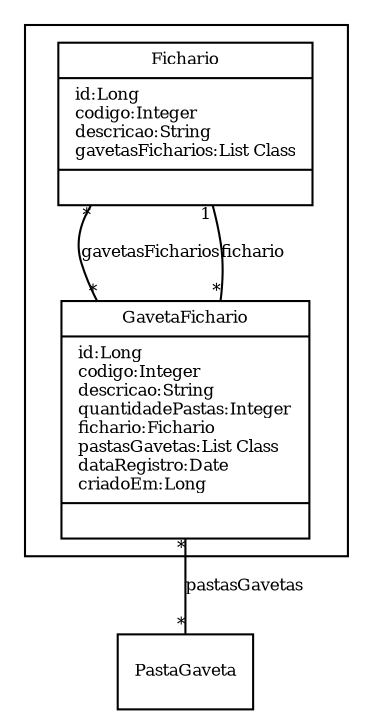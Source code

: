 digraph G{
fontname = "Times-Roman"
fontsize = 8

node [
        fontname = "Times-Roman"
        fontsize = 8
        shape = "record"
]

edge [
        fontname = "Times-Roman"
        fontsize = 8
]

subgraph clusterFICHARIOS
{
Fichario [label = "{Fichario|id:Long\lcodigo:Integer\ldescricao:String\lgavetasFicharios:List Class\l|\l}"]
GavetaFichario [label = "{GavetaFichario|id:Long\lcodigo:Integer\ldescricao:String\lquantidadePastas:Integer\lfichario:Fichario\lpastasGavetas:List Class\ldataRegistro:Date\lcriadoEm:Long\l|\l}"]
}
edge [arrowhead = "none" headlabel = "*" taillabel = "*"] Fichario -> GavetaFichario [label = "gavetasFicharios"]
edge [arrowhead = "none" headlabel = "1" taillabel = "*"] GavetaFichario -> Fichario [label = "fichario"]
edge [arrowhead = "none" headlabel = "*" taillabel = "*"] GavetaFichario -> PastaGaveta [label = "pastasGavetas"]
}
